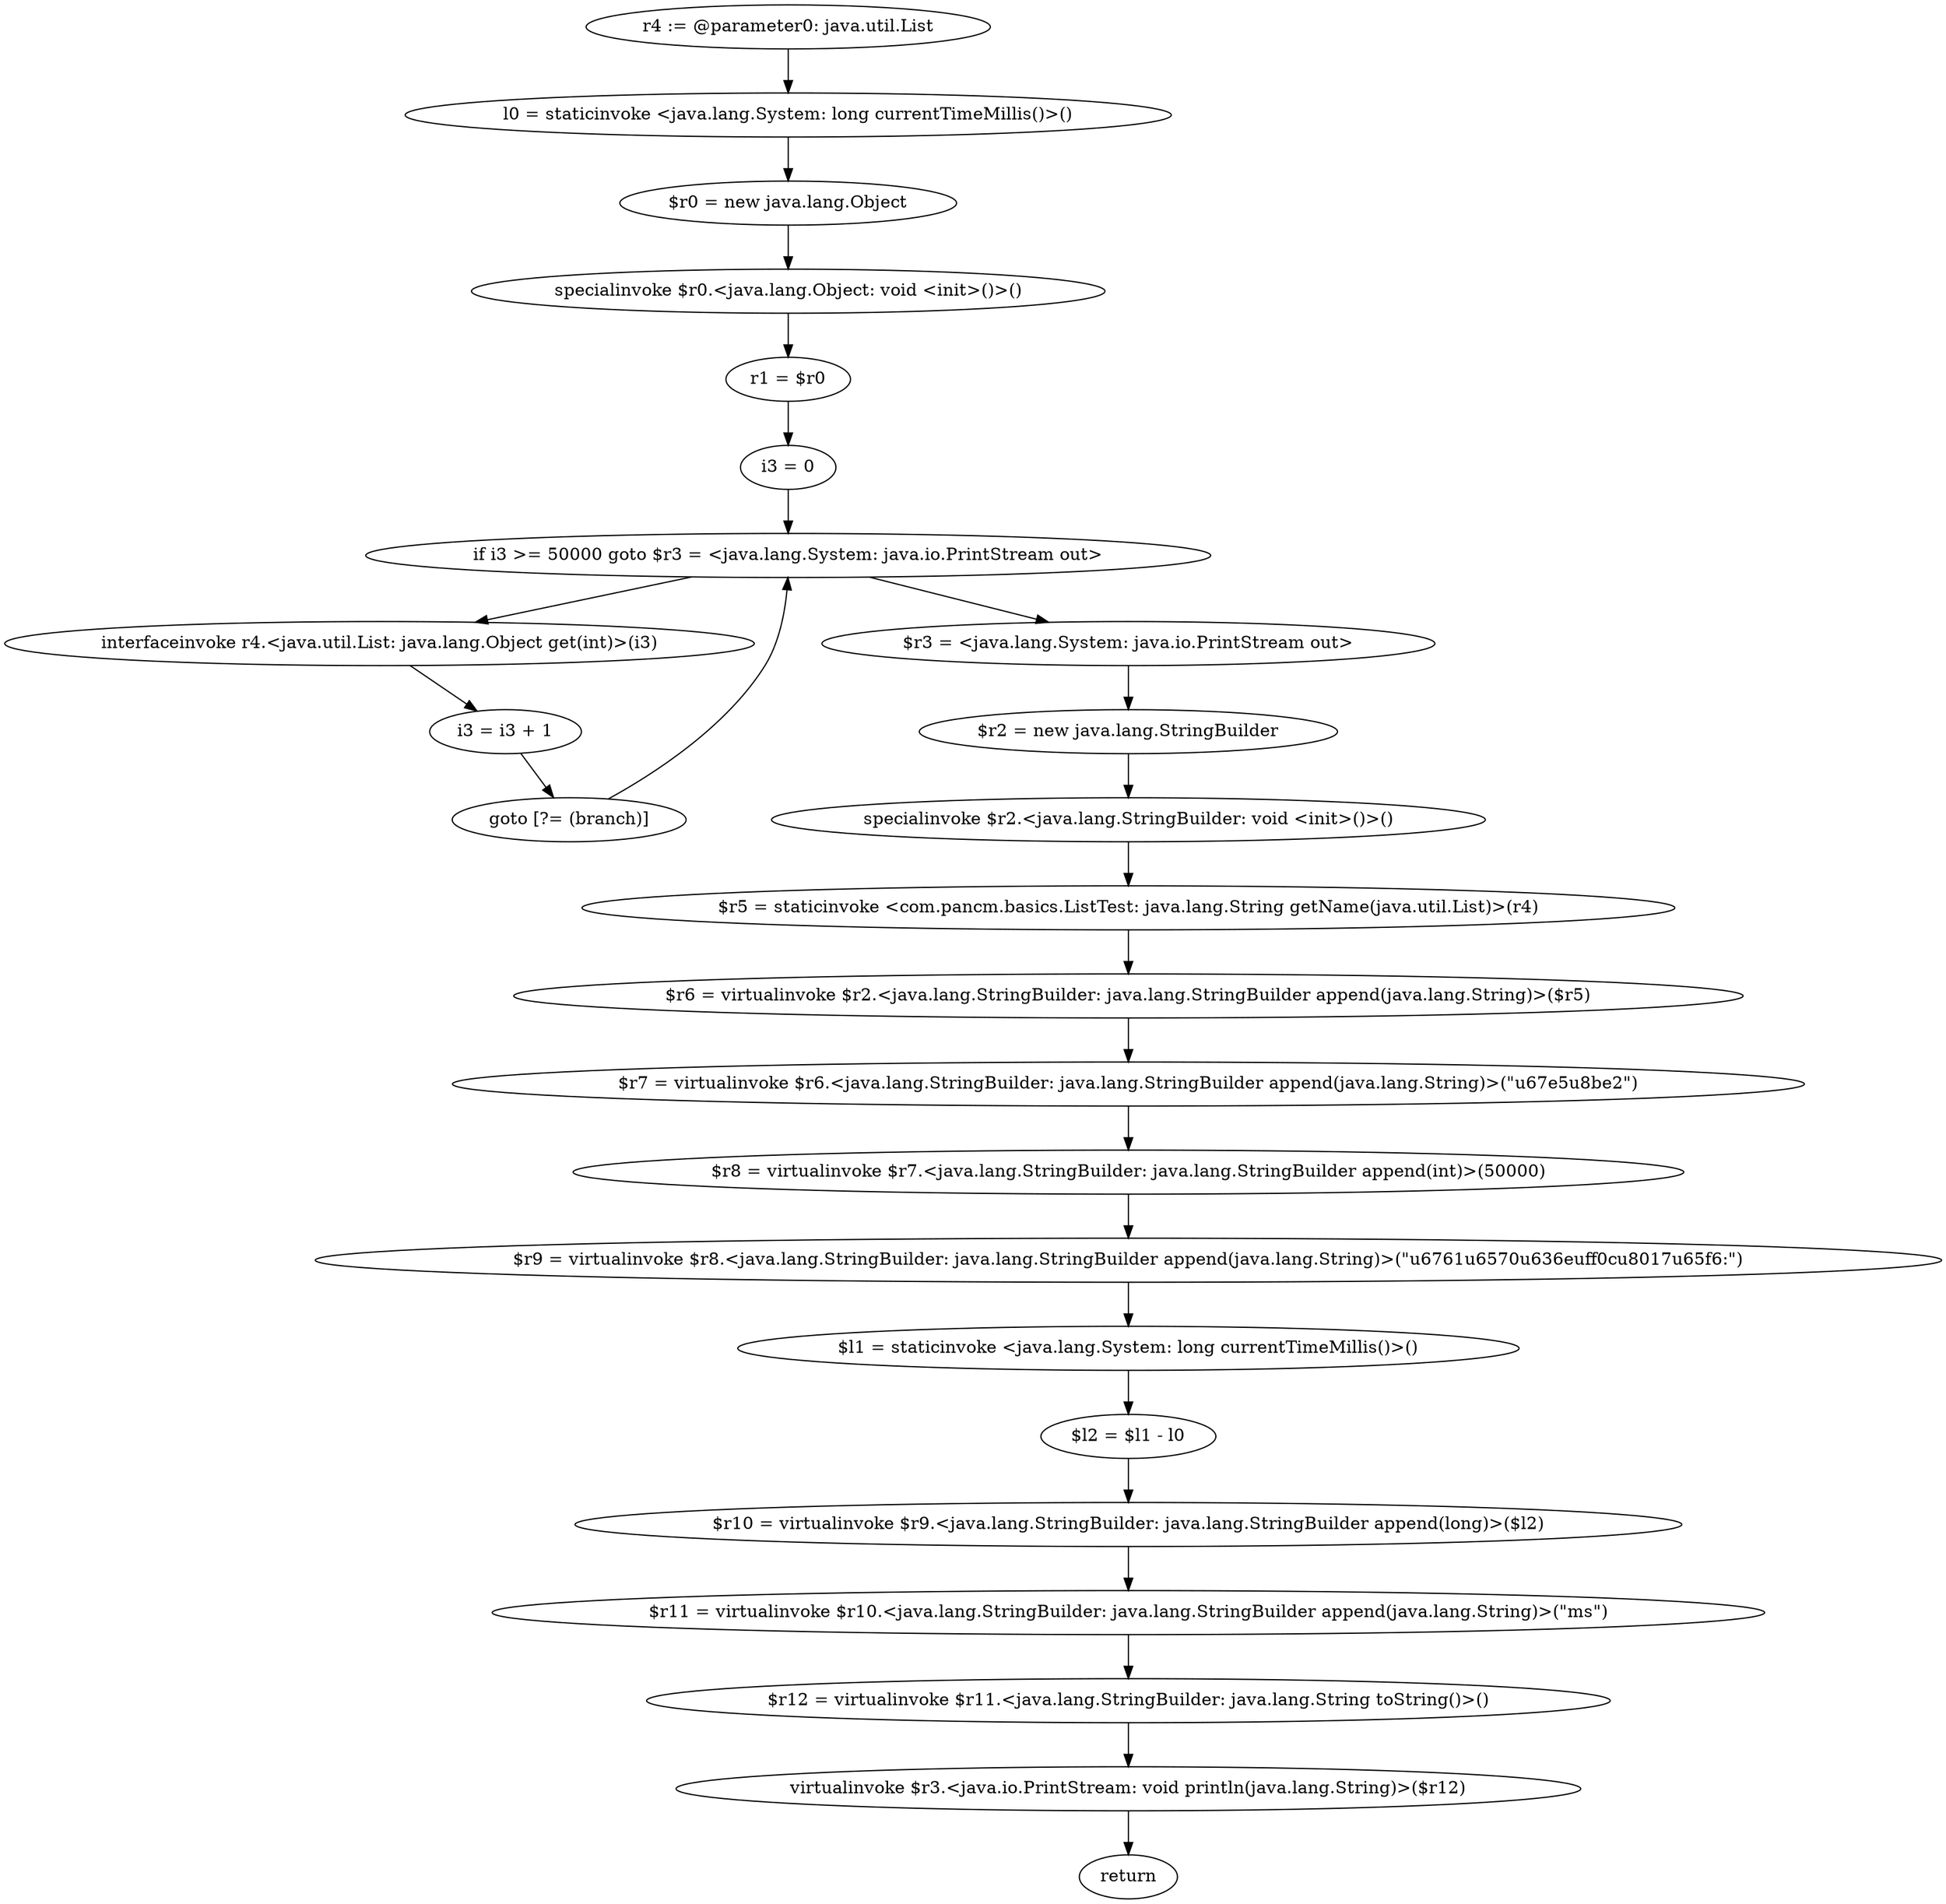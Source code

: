 digraph "unitGraph" {
    "r4 := @parameter0: java.util.List"
    "l0 = staticinvoke <java.lang.System: long currentTimeMillis()>()"
    "$r0 = new java.lang.Object"
    "specialinvoke $r0.<java.lang.Object: void <init>()>()"
    "r1 = $r0"
    "i3 = 0"
    "if i3 >= 50000 goto $r3 = <java.lang.System: java.io.PrintStream out>"
    "interfaceinvoke r4.<java.util.List: java.lang.Object get(int)>(i3)"
    "i3 = i3 + 1"
    "goto [?= (branch)]"
    "$r3 = <java.lang.System: java.io.PrintStream out>"
    "$r2 = new java.lang.StringBuilder"
    "specialinvoke $r2.<java.lang.StringBuilder: void <init>()>()"
    "$r5 = staticinvoke <com.pancm.basics.ListTest: java.lang.String getName(java.util.List)>(r4)"
    "$r6 = virtualinvoke $r2.<java.lang.StringBuilder: java.lang.StringBuilder append(java.lang.String)>($r5)"
    "$r7 = virtualinvoke $r6.<java.lang.StringBuilder: java.lang.StringBuilder append(java.lang.String)>(\"\u67e5\u8be2\")"
    "$r8 = virtualinvoke $r7.<java.lang.StringBuilder: java.lang.StringBuilder append(int)>(50000)"
    "$r9 = virtualinvoke $r8.<java.lang.StringBuilder: java.lang.StringBuilder append(java.lang.String)>(\"\u6761\u6570\u636e\uff0c\u8017\u65f6:\")"
    "$l1 = staticinvoke <java.lang.System: long currentTimeMillis()>()"
    "$l2 = $l1 - l0"
    "$r10 = virtualinvoke $r9.<java.lang.StringBuilder: java.lang.StringBuilder append(long)>($l2)"
    "$r11 = virtualinvoke $r10.<java.lang.StringBuilder: java.lang.StringBuilder append(java.lang.String)>(\"ms\")"
    "$r12 = virtualinvoke $r11.<java.lang.StringBuilder: java.lang.String toString()>()"
    "virtualinvoke $r3.<java.io.PrintStream: void println(java.lang.String)>($r12)"
    "return"
    "r4 := @parameter0: java.util.List"->"l0 = staticinvoke <java.lang.System: long currentTimeMillis()>()";
    "l0 = staticinvoke <java.lang.System: long currentTimeMillis()>()"->"$r0 = new java.lang.Object";
    "$r0 = new java.lang.Object"->"specialinvoke $r0.<java.lang.Object: void <init>()>()";
    "specialinvoke $r0.<java.lang.Object: void <init>()>()"->"r1 = $r0";
    "r1 = $r0"->"i3 = 0";
    "i3 = 0"->"if i3 >= 50000 goto $r3 = <java.lang.System: java.io.PrintStream out>";
    "if i3 >= 50000 goto $r3 = <java.lang.System: java.io.PrintStream out>"->"interfaceinvoke r4.<java.util.List: java.lang.Object get(int)>(i3)";
    "if i3 >= 50000 goto $r3 = <java.lang.System: java.io.PrintStream out>"->"$r3 = <java.lang.System: java.io.PrintStream out>";
    "interfaceinvoke r4.<java.util.List: java.lang.Object get(int)>(i3)"->"i3 = i3 + 1";
    "i3 = i3 + 1"->"goto [?= (branch)]";
    "goto [?= (branch)]"->"if i3 >= 50000 goto $r3 = <java.lang.System: java.io.PrintStream out>";
    "$r3 = <java.lang.System: java.io.PrintStream out>"->"$r2 = new java.lang.StringBuilder";
    "$r2 = new java.lang.StringBuilder"->"specialinvoke $r2.<java.lang.StringBuilder: void <init>()>()";
    "specialinvoke $r2.<java.lang.StringBuilder: void <init>()>()"->"$r5 = staticinvoke <com.pancm.basics.ListTest: java.lang.String getName(java.util.List)>(r4)";
    "$r5 = staticinvoke <com.pancm.basics.ListTest: java.lang.String getName(java.util.List)>(r4)"->"$r6 = virtualinvoke $r2.<java.lang.StringBuilder: java.lang.StringBuilder append(java.lang.String)>($r5)";
    "$r6 = virtualinvoke $r2.<java.lang.StringBuilder: java.lang.StringBuilder append(java.lang.String)>($r5)"->"$r7 = virtualinvoke $r6.<java.lang.StringBuilder: java.lang.StringBuilder append(java.lang.String)>(\"\u67e5\u8be2\")";
    "$r7 = virtualinvoke $r6.<java.lang.StringBuilder: java.lang.StringBuilder append(java.lang.String)>(\"\u67e5\u8be2\")"->"$r8 = virtualinvoke $r7.<java.lang.StringBuilder: java.lang.StringBuilder append(int)>(50000)";
    "$r8 = virtualinvoke $r7.<java.lang.StringBuilder: java.lang.StringBuilder append(int)>(50000)"->"$r9 = virtualinvoke $r8.<java.lang.StringBuilder: java.lang.StringBuilder append(java.lang.String)>(\"\u6761\u6570\u636e\uff0c\u8017\u65f6:\")";
    "$r9 = virtualinvoke $r8.<java.lang.StringBuilder: java.lang.StringBuilder append(java.lang.String)>(\"\u6761\u6570\u636e\uff0c\u8017\u65f6:\")"->"$l1 = staticinvoke <java.lang.System: long currentTimeMillis()>()";
    "$l1 = staticinvoke <java.lang.System: long currentTimeMillis()>()"->"$l2 = $l1 - l0";
    "$l2 = $l1 - l0"->"$r10 = virtualinvoke $r9.<java.lang.StringBuilder: java.lang.StringBuilder append(long)>($l2)";
    "$r10 = virtualinvoke $r9.<java.lang.StringBuilder: java.lang.StringBuilder append(long)>($l2)"->"$r11 = virtualinvoke $r10.<java.lang.StringBuilder: java.lang.StringBuilder append(java.lang.String)>(\"ms\")";
    "$r11 = virtualinvoke $r10.<java.lang.StringBuilder: java.lang.StringBuilder append(java.lang.String)>(\"ms\")"->"$r12 = virtualinvoke $r11.<java.lang.StringBuilder: java.lang.String toString()>()";
    "$r12 = virtualinvoke $r11.<java.lang.StringBuilder: java.lang.String toString()>()"->"virtualinvoke $r3.<java.io.PrintStream: void println(java.lang.String)>($r12)";
    "virtualinvoke $r3.<java.io.PrintStream: void println(java.lang.String)>($r12)"->"return";
}
